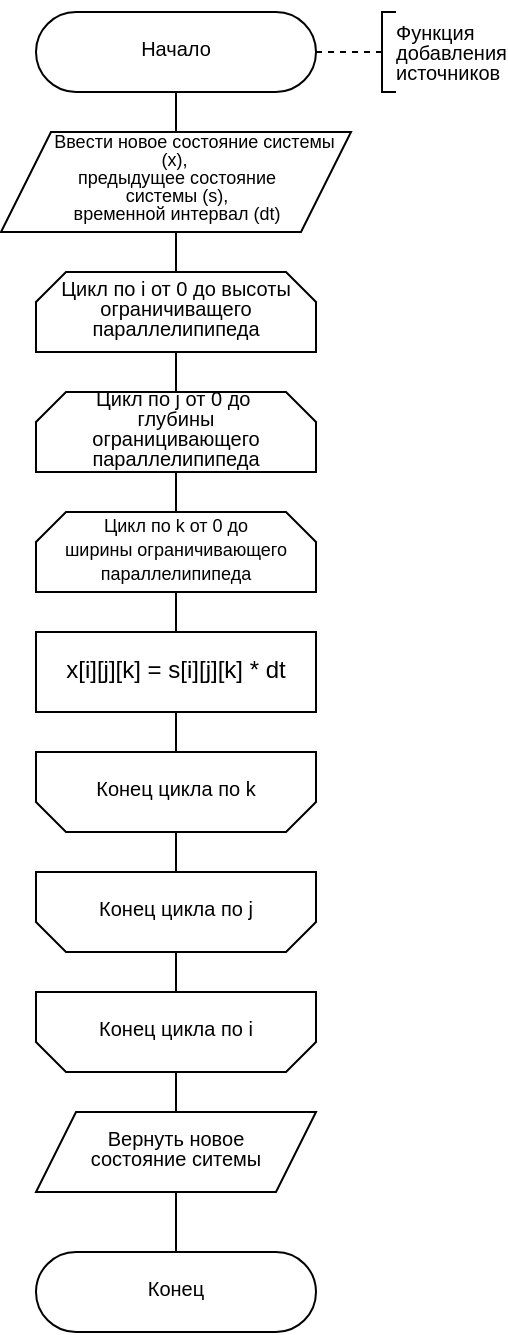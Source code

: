 <mxfile version="24.7.17">
  <diagram id="C5RBs43oDa-KdzZeNtuy" name="Page-1">
    <mxGraphModel dx="200" dy="383" grid="1" gridSize="10" guides="1" tooltips="1" connect="1" arrows="1" fold="1" page="1" pageScale="1" pageWidth="827" pageHeight="1169" math="0" shadow="0">
      <root>
        <mxCell id="WIyWlLk6GJQsqaUBKTNV-0" />
        <mxCell id="WIyWlLk6GJQsqaUBKTNV-1" parent="WIyWlLk6GJQsqaUBKTNV-0" />
        <mxCell id="ggDyTCtbOFQVfbcbslBl-2" value="" style="edgeStyle=orthogonalEdgeStyle;rounded=0;orthogonalLoop=1;jettySize=auto;html=1;endArrow=none;endFill=0;fontFamily=Helvetica;" parent="WIyWlLk6GJQsqaUBKTNV-1" source="ggDyTCtbOFQVfbcbslBl-0" target="ggDyTCtbOFQVfbcbslBl-1" edge="1">
          <mxGeometry relative="1" as="geometry" />
        </mxCell>
        <mxCell id="ggDyTCtbOFQVfbcbslBl-0" value="&lt;p style=&quot;line-height: 1 ; font-size: 10px&quot;&gt;Начало&lt;/p&gt;" style="shape=stencil(vZXxboMgEMafhj9dUNwDLG57j9NelRTBIKv27YegWdHq1s3OmJD7Dn/3nZyRsKytoEGSUAk1EvZKkiTHkku7WrHySkp92PkwnmJoGyyMF8+gOeQCfaY1Wp2w4wczIrisUHMzZNkboS92z3CzrFBSWghXsg0yV3kLAy7ts7T3sLH8JYgay6/RoB5NepUk7z/HPj0/Bhw/yG+Indzv7nc/cOg4ftTB7QaOf49lmVXWhptlORSnUqsPebhp5siFKJRQ2oZ+dbVIwuh4bTfTwPDhLRJTulZn/OpydizpJntCgC5WCWOkZ1l9CWMBusTIgqKjgDJ4m22H2CzlPoKet5FWBoaXGlTbtiu4vOo4vm34jo7nhPQPPdN/6fmuU3bTuxgip65Mrp1ZpfGbkfa/hY2qqxtc6UUFp/o/mBM+AQ==);whiteSpace=wrap;html=1;aspect=fixed;fontFamily=Helvetica;fontSize=10;spacingBottom=4;" parent="WIyWlLk6GJQsqaUBKTNV-1" vertex="1">
          <mxGeometry x="344" y="40" width="140" height="40" as="geometry" />
        </mxCell>
        <mxCell id="ggDyTCtbOFQVfbcbslBl-8" value="" style="edgeStyle=orthogonalEdgeStyle;rounded=0;orthogonalLoop=1;jettySize=auto;html=1;endArrow=none;endFill=0;fontFamily=Helvetica;" parent="WIyWlLk6GJQsqaUBKTNV-1" source="ggDyTCtbOFQVfbcbslBl-1" edge="1">
          <mxGeometry relative="1" as="geometry">
            <mxPoint x="413.966" y="170" as="targetPoint" />
          </mxGeometry>
        </mxCell>
        <mxCell id="ggDyTCtbOFQVfbcbslBl-1" value="&lt;p style=&quot;line-height: 1; font-size: 9px;&quot;&gt;&amp;nbsp; &amp;nbsp; &amp;nbsp; &amp;nbsp;Ввести новое состояние системы (x),&amp;nbsp;&lt;br&gt;предыдущее состояние&lt;br&gt;системы (s),&lt;br&gt;временной интервал (dt)&lt;/p&gt;" style="shape=stencil(tZRtboQgEIZPw99GYXuAxrb3mMXZShbBAN1tb78jaLvWjzZWjQmZd/CZF0ZgovAVNMh4ZqBGJp4Z5yUEoIG0KgmHLIXXFOZ9DL5BGZJ4AafgqDFlfHD2jFdVhg6hTIVOhTYrXlj2RHPaVxTSGkMQZY0fZO7yBANl6NvsI8G68p+DqCF+jQFdZzKpjL/+HfvwuA8438nvENu739zvduCh43yvxm0GztdjRUHK3M8tiiPI85uz76acNHNSWkurraMwjbEW4yLrnuXFNNAevFGiT9f2gt+rnD5P0+ieoJW5I3zdCP9A/HBxWMFYQ5DaelzYSdJHmxnVmQ5S76zDX1qbrseFqrMTYulRhaimizwKNw==);whiteSpace=wrap;html=1;aspect=fixed;fontFamily=Helvetica;fontSize=10;spacingBottom=4;" parent="WIyWlLk6GJQsqaUBKTNV-1" vertex="1">
          <mxGeometry x="326.5" y="100" width="175" height="50" as="geometry" />
        </mxCell>
        <mxCell id="ggDyTCtbOFQVfbcbslBl-3" value="&lt;p style=&quot;line-height: 100%; font-size: 10px;&quot;&gt;Функция &lt;br&gt;добавления &lt;br&gt;источников&lt;/p&gt;" style="strokeWidth=1;html=1;shape=stencil(rZXNcoMgFIWfhm2HiH2ADk2X3XTRNdHbyiSAAzRp377I1YnUnxjtTBbcc835uAdGCeOuEjWQjGqhgLBnkmWFUQq0D6sgV6jlFMtLWgpXQ+FROwsrxeEE2HHemiNcZOlbB6krsDK6sj2hT+GZ5sd4YbQOJtJol3R6/WAmZLMj+o1m9OERMT9tjVUdCAo82ES9TvaKAsleVpN2y0hvK0jpRB33Fun9ftJuHWm/mbTwlDaDlh7SBIjxoExdS8YPojh+WvOly9Ht1aK58oNG11bmDNd953QsofHJO4eT1D0Hxv7ZIV9h8WeMeYsY7yClqE5Ey/iHsTCTOb5tZoh3HUo6zLJIS+EqKMO6XfTv4YbDmIePJ3kzlPi3QaJRxa9BFH4B);align=left;labelPosition=right;pointerEvents=1;gradientColor=#ffffff;spacing=0;fontSize=10;shadow=0;spacingBottom=1;fontFamily=Helvetica;" parent="WIyWlLk6GJQsqaUBKTNV-1" vertex="1">
          <mxGeometry x="484" y="40" width="40" height="40" as="geometry" />
        </mxCell>
        <mxCell id="ggDyTCtbOFQVfbcbslBl-11" value="" style="edgeStyle=orthogonalEdgeStyle;rounded=0;orthogonalLoop=1;jettySize=auto;html=1;endArrow=none;endFill=0;fontFamily=Helvetica;" parent="WIyWlLk6GJQsqaUBKTNV-1" source="ggDyTCtbOFQVfbcbslBl-9" target="ggDyTCtbOFQVfbcbslBl-10" edge="1">
          <mxGeometry relative="1" as="geometry" />
        </mxCell>
        <mxCell id="ggDyTCtbOFQVfbcbslBl-9" value="&lt;p style=&quot;line-height: 1&quot;&gt;Цикл по i от 0 до высоты ограничиващего параллелипипеда&lt;/p&gt;" style="strokeWidth=1;html=1;shape=stencil(rVXBUoMwFPyaXJmQ1EOPivXoxYPnlD5LpiEvE7C1f2/gwQgCbU1lmIG3C7t5ZBOYzKpCOWCCW1UCk89MCIPonmCvbbgPREHoilN5ojLta1U5yGsCj8prtTVATFV7PMBJ7+pOQtsCvK4bVm4YfwzPNKfMcrQ2iGi01YgZ8EFMaRve5V8kxpMHsjl3NVUuOJRQgx+hP829EsDES7RTepvTW4TTuKPe95rT+9+d0jinTczX478mKknXN85VRGM8WUfbLXQns4AsRVRmW5Uf9h4/7W52kB/amBwN+lDStTVjQvLuuNykU83ymRA9XeIRBtM6uybmpXsFo+1QQdwv0W8N5/Gg7tFYRYzjvxWi+oj4mrnBCi4kIuCTULToQhJDBtHDlYjSZr2U/olAi9KvowW+AQ==);whiteSpace=wrap;fontSize=10;fontFamily=Helvetica;spacingLeft=10;spacingRight=10;spacingBottom=4;aspect=fixed;" parent="WIyWlLk6GJQsqaUBKTNV-1" vertex="1">
          <mxGeometry x="344" y="170" width="140" height="40" as="geometry" />
        </mxCell>
        <mxCell id="ggDyTCtbOFQVfbcbslBl-13" value="" style="edgeStyle=orthogonalEdgeStyle;rounded=0;orthogonalLoop=1;jettySize=auto;html=1;endArrow=none;endFill=0;fontFamily=Helvetica;" parent="WIyWlLk6GJQsqaUBKTNV-1" source="ggDyTCtbOFQVfbcbslBl-10" target="ggDyTCtbOFQVfbcbslBl-12" edge="1">
          <mxGeometry relative="1" as="geometry" />
        </mxCell>
        <mxCell id="ggDyTCtbOFQVfbcbslBl-10" value="&lt;p style=&quot;line-height: 1&quot;&gt;Цикл по j от 0 до&amp;nbsp; глубины ограницивающего параллелипипеда&lt;/p&gt;" style="strokeWidth=1;html=1;shape=stencil(rVXBUoMwFPyaXJmQ1EOPivXoxYPnlD5LpiEvE7C1f2/gwQgCbU1lmIG3C7t5ZBOYzKpCOWCCW1UCk89MCIPonmCvbbgPREHoilN5ojLta1U5yGsCj8prtTVATFV7PMBJ7+pOQtsCvK4bVm4YfwzPNKfMcrQ2iGi01YgZ8EFMaRve5V8kxpMHsjl3NVUuOJRQgx+hP829EsDES7RTepvTW4TTuKPe95rT+9+d0jinTczX478mKknXN85VRGM8WUfbLXQns4AsRVRmW5Uf9h4/7W52kB/amBwN+lDStTVjQvLuuNykU83ymRA9XeIRBtM6uybmpXsFo+1QQdwv0W8N5/Gg7tFYRYzjvxWi+oj4mrnBCi4kIuCTULToQhJDBtHDlYjSZr2U/olAi9KvowW+AQ==);whiteSpace=wrap;fontSize=10;fontFamily=Helvetica;spacingLeft=10;spacingRight=10;spacingBottom=4;aspect=fixed;" parent="WIyWlLk6GJQsqaUBKTNV-1" vertex="1">
          <mxGeometry x="344" y="230" width="140" height="40" as="geometry" />
        </mxCell>
        <mxCell id="ggDyTCtbOFQVfbcbslBl-15" value="" style="edgeStyle=orthogonalEdgeStyle;rounded=0;orthogonalLoop=1;jettySize=auto;html=1;endArrow=none;endFill=0;fontFamily=Helvetica;" parent="WIyWlLk6GJQsqaUBKTNV-1" source="ggDyTCtbOFQVfbcbslBl-12" edge="1">
          <mxGeometry relative="1" as="geometry">
            <mxPoint x="414.0" y="350" as="targetPoint" />
          </mxGeometry>
        </mxCell>
        <mxCell id="ggDyTCtbOFQVfbcbslBl-12" value="&lt;font style=&quot;font-size: 9px;&quot;&gt;Цикл по k от 0 до &lt;br&gt;ширины ограничивающего параллелипипеда&lt;/font&gt;" style="strokeWidth=1;html=1;shape=stencil(rVXBUoMwFPyaXJmQ1EOPivXoxYPnlD5LpiEvE7C1f2/gwQgCbU1lmIG3C7t5ZBOYzKpCOWCCW1UCk89MCIPonmCvbbgPREHoilN5ojLta1U5yGsCj8prtTVATFV7PMBJ7+pOQtsCvK4bVm4YfwzPNKfMcrQ2iGi01YgZ8EFMaRve5V8kxpMHsjl3NVUuOJRQgx+hP829EsDES7RTepvTW4TTuKPe95rT+9+d0jinTczX478mKknXN85VRGM8WUfbLXQns4AsRVRmW5Uf9h4/7W52kB/amBwN+lDStTVjQvLuuNykU83ymRA9XeIRBtM6uybmpXsFo+1QQdwv0W8N5/Gg7tFYRYzjvxWi+oj4mrnBCi4kIuCTULToQhJDBtHDlYjSZr2U/olAi9KvowW+AQ==);whiteSpace=wrap;fontSize=10;fontFamily=Helvetica;spacingLeft=10;spacingRight=10;spacingBottom=4;aspect=fixed;" parent="WIyWlLk6GJQsqaUBKTNV-1" vertex="1">
          <mxGeometry x="344" y="290" width="140" height="40" as="geometry" />
        </mxCell>
        <mxCell id="ggDyTCtbOFQVfbcbslBl-19" value="" style="edgeStyle=orthogonalEdgeStyle;rounded=0;orthogonalLoop=1;jettySize=auto;html=1;entryX=0.5;entryY=0;entryDx=0;entryDy=0;entryPerimeter=0;endArrow=none;endFill=0;fontFamily=Helvetica;" parent="WIyWlLk6GJQsqaUBKTNV-1" target="ggDyTCtbOFQVfbcbslBl-16" edge="1">
          <mxGeometry relative="1" as="geometry">
            <mxPoint x="414.0" y="390" as="sourcePoint" />
          </mxGeometry>
        </mxCell>
        <mxCell id="ggDyTCtbOFQVfbcbslBl-20" value="" style="edgeStyle=orthogonalEdgeStyle;rounded=0;orthogonalLoop=1;jettySize=auto;html=1;entryX=0.5;entryY=0;entryDx=0;entryDy=0;entryPerimeter=0;endArrow=none;endFill=0;fontFamily=Helvetica;" parent="WIyWlLk6GJQsqaUBKTNV-1" source="ggDyTCtbOFQVfbcbslBl-16" target="ggDyTCtbOFQVfbcbslBl-17" edge="1">
          <mxGeometry relative="1" as="geometry" />
        </mxCell>
        <mxCell id="ggDyTCtbOFQVfbcbslBl-16" value="&lt;p style=&quot;line-height: 1&quot;&gt;Конец цикла по k&lt;/p&gt;" style="strokeWidth=1;html=1;shape=stencil(rVTBUoMwEP2aXJmQtDN6dBCPvXjwnNJVMk2zTMBW/96FBS0itEYZZmDfwnt52d0IndWlqUAo6c0BhL4XSjnEKvc7eiO4ZGwlOTxxmA6xqSsoGgaPJlizdcCZugm4h5PdNT2F9SUE27RZnQt5R9+0t84K9J5ILPp6lDnLE5mxnv6Vb0wmkzXLvPcxRxUpHKCBMEK/rG0YEOohWim9TukxQmnsaNC9pPT0e6U0TimP2T35rVDJzZU7uIkwJpPbaLkZdzojZK5FdbY1xf4l4CvNy0+LfLbOFegwUMjPTkwoLftr2WRl2vGZJIb0AY8w20BLzAOBs/6M4HOs/49CrSM41LiIq5h1/J0ixkjhsIaFehI+KWmHzvQRdRAGuNBgfNTO9e6EoEP52O+ADw==);whiteSpace=wrap;fontSize=10;fontFamily=Helvetica;spacingLeft=10;spacingRight=10;spacingBottom=4;aspect=fixed;" parent="WIyWlLk6GJQsqaUBKTNV-1" vertex="1">
          <mxGeometry x="344" y="410" width="140" height="40" as="geometry" />
        </mxCell>
        <mxCell id="ggDyTCtbOFQVfbcbslBl-21" value="" style="edgeStyle=orthogonalEdgeStyle;rounded=0;orthogonalLoop=1;jettySize=auto;html=1;endArrow=none;endFill=0;fontFamily=Helvetica;" parent="WIyWlLk6GJQsqaUBKTNV-1" source="ggDyTCtbOFQVfbcbslBl-17" target="ggDyTCtbOFQVfbcbslBl-18" edge="1">
          <mxGeometry relative="1" as="geometry" />
        </mxCell>
        <mxCell id="ggDyTCtbOFQVfbcbslBl-17" value="&lt;p style=&quot;line-height: 1&quot;&gt;Конец цикла по j&lt;/p&gt;" style="strokeWidth=1;html=1;shape=stencil(rVTBUoMwEP2aXJmQtDN6dBCPvXjwnNJVMk2zTMBW/96FBS0itEYZZmDfwnt52d0IndWlqUAo6c0BhL4XSjnEKvc7eiO4ZGwlOTxxmA6xqSsoGgaPJlizdcCZugm4h5PdNT2F9SUE27RZnQt5R9+0t84K9J5ILPp6lDnLE5mxnv6Vb0wmkzXLvPcxRxUpHKCBMEK/rG0YEOohWim9TukxQmnsaNC9pPT0e6U0TimP2T35rVDJzZU7uIkwJpPbaLkZdzojZK5FdbY1xf4l4CvNy0+LfLbOFegwUMjPTkwoLftr2WRl2vGZJIb0AY8w20BLzAOBs/6M4HOs/49CrSM41LiIq5h1/J0ixkjhsIaFehI+KWmHzvQRdRAGuNBgfNTO9e6EoEP52O+ADw==);whiteSpace=wrap;fontSize=10;fontFamily=Helvetica;spacingLeft=10;spacingRight=10;spacingBottom=4;aspect=fixed;" parent="WIyWlLk6GJQsqaUBKTNV-1" vertex="1">
          <mxGeometry x="344" y="470" width="140" height="40" as="geometry" />
        </mxCell>
        <mxCell id="ggDyTCtbOFQVfbcbslBl-26" value="" style="edgeStyle=orthogonalEdgeStyle;rounded=0;orthogonalLoop=1;jettySize=auto;html=1;entryX=0.5;entryY=0;entryDx=0;entryDy=0;endArrow=none;endFill=0;fontFamily=Helvetica;" parent="WIyWlLk6GJQsqaUBKTNV-1" source="ggDyTCtbOFQVfbcbslBl-18" target="ggDyTCtbOFQVfbcbslBl-24" edge="1">
          <mxGeometry relative="1" as="geometry" />
        </mxCell>
        <mxCell id="ggDyTCtbOFQVfbcbslBl-18" value="&lt;p style=&quot;line-height: 1&quot;&gt;Конец цикла по i&lt;/p&gt;" style="strokeWidth=1;html=1;shape=stencil(rVTBUoMwEP2aXJmQtDN6dBCPvXjwnNJVMk2zTMBW/96FBS0itEYZZmDfwnt52d0IndWlqUAo6c0BhL4XSjnEKvc7eiO4ZGwlOTxxmA6xqSsoGgaPJlizdcCZugm4h5PdNT2F9SUE27RZnQt5R9+0t84K9J5ILPp6lDnLE5mxnv6Vb0wmkzXLvPcxRxUpHKCBMEK/rG0YEOohWim9TukxQmnsaNC9pPT0e6U0TimP2T35rVDJzZU7uIkwJpPbaLkZdzojZK5FdbY1xf4l4CvNy0+LfLbOFegwUMjPTkwoLftr2WRl2vGZJIb0AY8w20BLzAOBs/6M4HOs/49CrSM41LiIq5h1/J0ixkjhsIaFehI+KWmHzvQRdRAGuNBgfNTO9e6EoEP52O+ADw==);whiteSpace=wrap;fontSize=10;fontFamily=Helvetica;spacingLeft=10;spacingRight=10;spacingBottom=4;aspect=fixed;" parent="WIyWlLk6GJQsqaUBKTNV-1" vertex="1">
          <mxGeometry x="344" y="530" width="140" height="40" as="geometry" />
        </mxCell>
        <mxCell id="ggDyTCtbOFQVfbcbslBl-27" value="" style="edgeStyle=orthogonalEdgeStyle;rounded=0;orthogonalLoop=1;jettySize=auto;html=1;endArrow=none;endFill=0;fontFamily=Helvetica;" parent="WIyWlLk6GJQsqaUBKTNV-1" source="ggDyTCtbOFQVfbcbslBl-24" target="ggDyTCtbOFQVfbcbslBl-25" edge="1">
          <mxGeometry relative="1" as="geometry" />
        </mxCell>
        <mxCell id="ggDyTCtbOFQVfbcbslBl-24" value="&lt;p style=&quot;line-height: 1&quot;&gt;Вернуть&amp;nbsp;новое &lt;br&gt;состояние ситемы&lt;/p&gt;" style="shape=stencil(tZRtboQgEIZPw99GYXuAxrb3mMXZShbBAN1tb78jaLvWjzZWjQmZd/CZF0ZgovAVNMh4ZqBGJp4Z5yUEoIG0KgmHLIXXFOZ9DL5BGZJ4AafgqDFlfHD2jFdVhg6hTIVOhTYrXlj2RHPaVxTSGkMQZY0fZO7yBANl6NvsI8G68p+DqCF+jQFdZzKpjL/+HfvwuA8438nvENu739zvduCh43yvxm0GztdjRUHK3M8tiiPI85uz76acNHNSWkurraMwjbEW4yLrnuXFNNAevFGiT9f2gt+rnD5P0+ieoJW5I3zdCP9A/HBxWMFYQ5DaelzYSdJHmxnVmQ5S76zDX1qbrseFqrMTYulRhaimizwKNw==);whiteSpace=wrap;html=1;aspect=fixed;fontFamily=Helvetica;fontSize=10;spacingBottom=4;" parent="WIyWlLk6GJQsqaUBKTNV-1" vertex="1">
          <mxGeometry x="344" y="590" width="140" height="40" as="geometry" />
        </mxCell>
        <mxCell id="ggDyTCtbOFQVfbcbslBl-25" value="&lt;p style=&quot;line-height: 1 ; font-size: 10px&quot;&gt;Конец&lt;/p&gt;" style="shape=stencil(vZVhboMwDIVPk59MgbADTGy7h0tdiBoSFLJCb7+QgNZAYesGQwj07PD5mRhBWNaUUCNJqIQKCXslSYLyaK82VHqdUi9bL+NRQ1NjbnzwAprDQaDPNEarM7b8aAYElyVqbvoseyP0xa7pT5blSkoL4Uo2QeYmb2HApX2Wdh42lL8Gqrb8Cg3qwaSPkuT959in533A8U5+Q+zofnO/24FDx/FeG7cZOP49lmU2sjTcLDtAfi60+rBf2j0zJy5EroTSVvq7q0USRodjvZka+g9vlhjTlbrgV5eTbUlX2SMCdL5IGJSeZPU11AJ0gZEFRScBRfA2mxaxnoe7CDreRFoZ6F9qUG3druDypuP4vuEHOp4S0j/0TP+l54d22U3vbIhcdGFy7cwqjd+MtP8trFRdXOBKzyq4qP9/ucAn);whiteSpace=wrap;html=1;aspect=fixed;fontFamily=Helvetica;fontSize=10;spacingBottom=4;" parent="WIyWlLk6GJQsqaUBKTNV-1" vertex="1">
          <mxGeometry x="344" y="660" width="140" height="40" as="geometry" />
        </mxCell>
        <mxCell id="wmt6dvmMzF7bF9D6CzVE-0" value="&lt;p style=&quot;line-height: 1&quot;&gt;&lt;font style=&quot;font-size: 12px;&quot; face=&quot;Helvetica&quot;&gt;x[i][j][k] = s[i][j][k] * dt&lt;/font&gt;&lt;/p&gt;" style="shape=stencil(tVTRboMwDPyavFYh2T5gYtt/pKlXotIkcrJ1/fuaGKQiBq0mQEjgu3B3Bhyh69SYCEJJb84g9LtQKmKwkBLdEdww9iK5vHBZDbVJEWxm8MegM/sWmEkZwwku7pB7CecbQJc7Vn8I+UZrulPXNnhPIi74NGLueBIzztOz8pfFevvrqIqkf4YM2IdkVKjP52V3r9sIVxvlHcsO6VfPu57wOHG11YdbTbj6v6yuCZn7uXW9N/Z0xPDtD3+G+XJta0MbkEq+Fi+htOyP5Wai6QZvQgw0dmO7PE4PRn/OmPCJd0FnGqZWA8KDN8G7yYLr7IJiPXEoKG99BbgB);whiteSpace=wrap;html=1;aspect=fixed;fontFamily=Times New Roman;fontSize=10;spacingBottom=4;" vertex="1" parent="WIyWlLk6GJQsqaUBKTNV-1">
          <mxGeometry x="344" y="350" width="140" height="40" as="geometry" />
        </mxCell>
      </root>
    </mxGraphModel>
  </diagram>
</mxfile>
